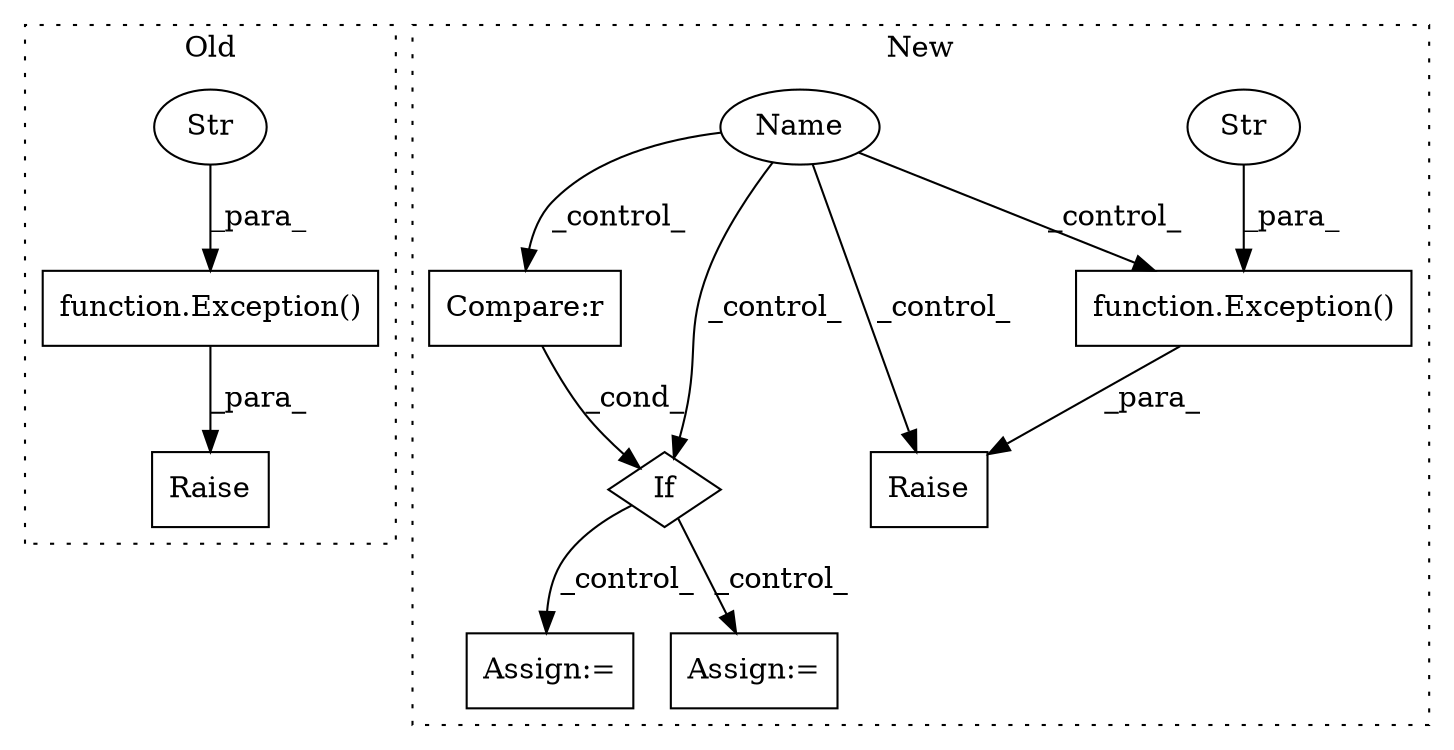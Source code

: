 digraph G {
subgraph cluster0 {
1 [label="function.Exception()" a="75" s="3807,3884" l="10,1" shape="box"];
3 [label="Raise" a="91" s="3801" l="6" shape="box"];
4 [label="Str" a="66" s="3817" l="67" shape="ellipse"];
label = "Old";
style="dotted";
}
subgraph cluster1 {
2 [label="Raise" a="91" s="3920" l="6" shape="box"];
5 [label="function.Exception()" a="75" s="3926,4043" l="10,1" shape="box"];
6 [label="Str" a="66" s="3936" l="107" shape="ellipse"];
7 [label="Name" a="87" s="3887" l="19" shape="ellipse"];
8 [label="If" a="96" s="4058" l="3" shape="diamond"];
9 [label="Compare:r" a="40" s="4061" l="22" shape="box"];
10 [label="Assign:=" a="68" s="4212" l="3" shape="box"];
11 [label="Assign:=" a="68" s="4121" l="3" shape="box"];
label = "New";
style="dotted";
}
1 -> 3 [label="_para_"];
4 -> 1 [label="_para_"];
5 -> 2 [label="_para_"];
6 -> 5 [label="_para_"];
7 -> 5 [label="_control_"];
7 -> 2 [label="_control_"];
7 -> 9 [label="_control_"];
7 -> 8 [label="_control_"];
8 -> 10 [label="_control_"];
8 -> 11 [label="_control_"];
9 -> 8 [label="_cond_"];
}